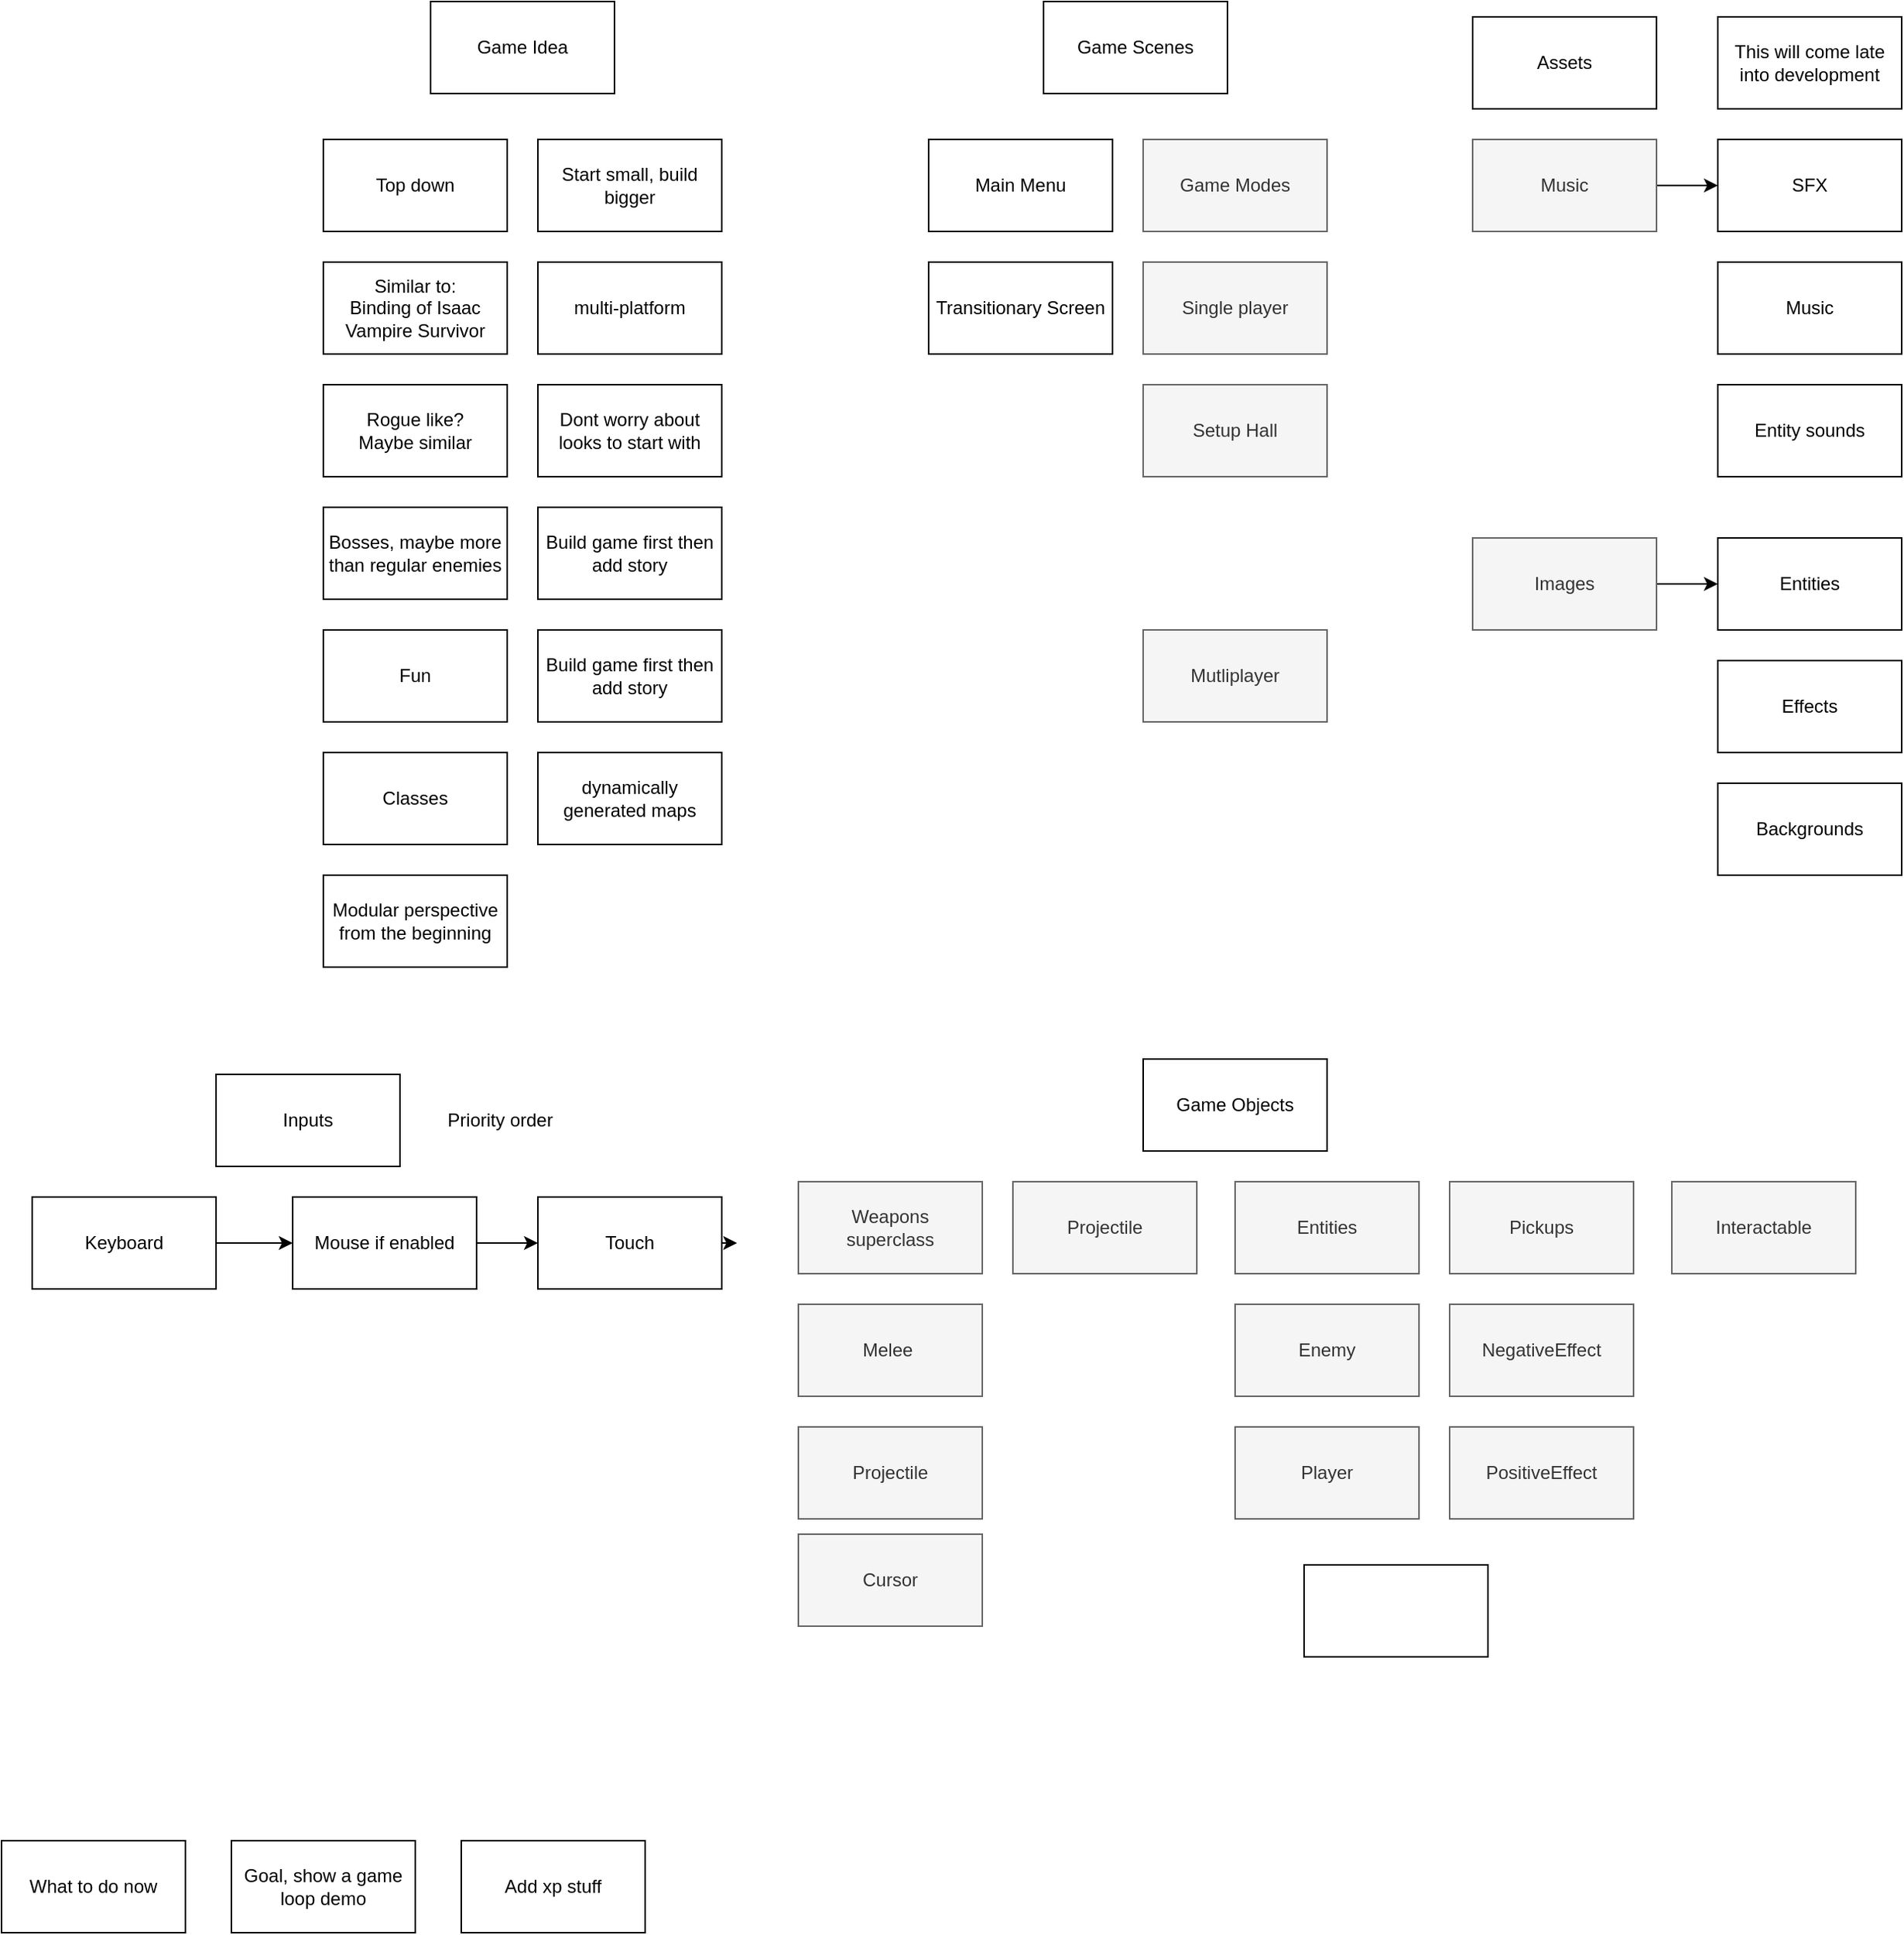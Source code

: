 <mxfile version="21.2.8" type="device">
  <diagram id="4DhgWq-x0jcECN0cGlpm" name="Page-1">
    <mxGraphModel dx="1818" dy="652" grid="1" gridSize="10" guides="1" tooltips="1" connect="1" arrows="1" fold="1" page="1" pageScale="1" pageWidth="850" pageHeight="1100" math="0" shadow="0">
      <root>
        <mxCell id="0" />
        <mxCell id="1" parent="0" />
        <mxCell id="SEv0LuSemTfnAFulbEjK-1" value="Game Idea" style="rounded=0;whiteSpace=wrap;html=1;" parent="1" vertex="1">
          <mxGeometry x="160" y="80" width="120" height="60" as="geometry" />
        </mxCell>
        <mxCell id="SEv0LuSemTfnAFulbEjK-2" value="Top down" style="rounded=0;whiteSpace=wrap;html=1;" parent="1" vertex="1">
          <mxGeometry x="90" y="170" width="120" height="60" as="geometry" />
        </mxCell>
        <mxCell id="SEv0LuSemTfnAFulbEjK-3" value="Similar to:&lt;br&gt;Binding of Isaac&lt;br&gt;Vampire Survivor" style="rounded=0;whiteSpace=wrap;html=1;" parent="1" vertex="1">
          <mxGeometry x="90" y="250" width="120" height="60" as="geometry" />
        </mxCell>
        <mxCell id="SEv0LuSemTfnAFulbEjK-4" value="Rogue like?&lt;br&gt;Maybe similar" style="rounded=0;whiteSpace=wrap;html=1;" parent="1" vertex="1">
          <mxGeometry x="90" y="330" width="120" height="60" as="geometry" />
        </mxCell>
        <mxCell id="SEv0LuSemTfnAFulbEjK-5" value="Bosses, maybe more than regular enemies" style="rounded=0;whiteSpace=wrap;html=1;" parent="1" vertex="1">
          <mxGeometry x="90" y="410" width="120" height="60" as="geometry" />
        </mxCell>
        <mxCell id="SEv0LuSemTfnAFulbEjK-6" value="Fun" style="rounded=0;whiteSpace=wrap;html=1;" parent="1" vertex="1">
          <mxGeometry x="90" y="490" width="120" height="60" as="geometry" />
        </mxCell>
        <mxCell id="SEv0LuSemTfnAFulbEjK-7" value="Classes" style="rounded=0;whiteSpace=wrap;html=1;" parent="1" vertex="1">
          <mxGeometry x="90" y="570" width="120" height="60" as="geometry" />
        </mxCell>
        <mxCell id="SEv0LuSemTfnAFulbEjK-8" value="Modular perspective from the beginning" style="rounded=0;whiteSpace=wrap;html=1;" parent="1" vertex="1">
          <mxGeometry x="90" y="650" width="120" height="60" as="geometry" />
        </mxCell>
        <mxCell id="SEv0LuSemTfnAFulbEjK-9" value="Start small, build bigger" style="rounded=0;whiteSpace=wrap;html=1;" parent="1" vertex="1">
          <mxGeometry x="230" y="170" width="120" height="60" as="geometry" />
        </mxCell>
        <mxCell id="SEv0LuSemTfnAFulbEjK-10" value="multi-platform" style="rounded=0;whiteSpace=wrap;html=1;" parent="1" vertex="1">
          <mxGeometry x="230" y="250" width="120" height="60" as="geometry" />
        </mxCell>
        <mxCell id="SEv0LuSemTfnAFulbEjK-11" value="Dont worry about looks to start with" style="rounded=0;whiteSpace=wrap;html=1;" parent="1" vertex="1">
          <mxGeometry x="230" y="330" width="120" height="60" as="geometry" />
        </mxCell>
        <mxCell id="SEv0LuSemTfnAFulbEjK-12" value="Build game first then add story" style="rounded=0;whiteSpace=wrap;html=1;" parent="1" vertex="1">
          <mxGeometry x="230" y="410" width="120" height="60" as="geometry" />
        </mxCell>
        <mxCell id="SEv0LuSemTfnAFulbEjK-13" value="Build game first then add story" style="rounded=0;whiteSpace=wrap;html=1;" parent="1" vertex="1">
          <mxGeometry x="230" y="490" width="120" height="60" as="geometry" />
        </mxCell>
        <mxCell id="VNGRgtU-YO6I-32RcAAb-3" value="Game Scenes" style="rounded=0;whiteSpace=wrap;html=1;" parent="1" vertex="1">
          <mxGeometry x="560" y="80" width="120" height="60" as="geometry" />
        </mxCell>
        <mxCell id="VNGRgtU-YO6I-32RcAAb-4" value="Main Menu" style="rounded=0;whiteSpace=wrap;html=1;" parent="1" vertex="1">
          <mxGeometry x="485" y="170" width="120" height="60" as="geometry" />
        </mxCell>
        <mxCell id="VNGRgtU-YO6I-32RcAAb-5" value="Game Modes" style="rounded=0;whiteSpace=wrap;html=1;fillColor=#f5f5f5;strokeColor=#666666;fontColor=#333333;" parent="1" vertex="1">
          <mxGeometry x="625" y="170" width="120" height="60" as="geometry" />
        </mxCell>
        <mxCell id="VNGRgtU-YO6I-32RcAAb-6" value="Single player" style="rounded=0;whiteSpace=wrap;html=1;fillColor=#f5f5f5;strokeColor=#666666;fontColor=#333333;" parent="1" vertex="1">
          <mxGeometry x="625" y="250" width="120" height="60" as="geometry" />
        </mxCell>
        <mxCell id="VNGRgtU-YO6I-32RcAAb-7" value="Mutliplayer" style="rounded=0;whiteSpace=wrap;html=1;fillColor=#f5f5f5;strokeColor=#666666;fontColor=#333333;" parent="1" vertex="1">
          <mxGeometry x="625" y="490" width="120" height="60" as="geometry" />
        </mxCell>
        <mxCell id="VNGRgtU-YO6I-32RcAAb-9" value="Setup Hall" style="rounded=0;whiteSpace=wrap;html=1;fillColor=#f5f5f5;strokeColor=#666666;fontColor=#333333;" parent="1" vertex="1">
          <mxGeometry x="625" y="330" width="120" height="60" as="geometry" />
        </mxCell>
        <mxCell id="VNGRgtU-YO6I-32RcAAb-10" value="Transitionary Screen" style="rounded=0;whiteSpace=wrap;html=1;" parent="1" vertex="1">
          <mxGeometry x="485" y="250" width="120" height="60" as="geometry" />
        </mxCell>
        <mxCell id="VNGRgtU-YO6I-32RcAAb-11" value="Game Objects" style="rounded=0;whiteSpace=wrap;html=1;" parent="1" vertex="1">
          <mxGeometry x="625" y="770" width="120" height="60" as="geometry" />
        </mxCell>
        <mxCell id="VNGRgtU-YO6I-32RcAAb-12" value="Enemy" style="rounded=0;whiteSpace=wrap;html=1;fillColor=#f5f5f5;strokeColor=#666666;fontColor=#333333;" parent="1" vertex="1">
          <mxGeometry x="685" y="930" width="120" height="60" as="geometry" />
        </mxCell>
        <mxCell id="VNGRgtU-YO6I-32RcAAb-21" value="Projectile" style="rounded=0;whiteSpace=wrap;html=1;fillColor=#f5f5f5;strokeColor=#666666;fontColor=#333333;" parent="1" vertex="1">
          <mxGeometry x="540" y="850" width="120" height="60" as="geometry" />
        </mxCell>
        <mxCell id="VNGRgtU-YO6I-32RcAAb-22" value="PositiveEffect" style="rounded=0;whiteSpace=wrap;html=1;fillColor=#f5f5f5;strokeColor=#666666;fontColor=#333333;" parent="1" vertex="1">
          <mxGeometry x="825" y="1010" width="120" height="60" as="geometry" />
        </mxCell>
        <mxCell id="VNGRgtU-YO6I-32RcAAb-23" value="NegativeEffect" style="rounded=0;whiteSpace=wrap;html=1;fillColor=#f5f5f5;strokeColor=#666666;fontColor=#333333;" parent="1" vertex="1">
          <mxGeometry x="825" y="930" width="120" height="60" as="geometry" />
        </mxCell>
        <mxCell id="VNGRgtU-YO6I-32RcAAb-29" value="Player" style="rounded=0;whiteSpace=wrap;html=1;fillColor=#f5f5f5;strokeColor=#666666;fontColor=#333333;" parent="1" vertex="1">
          <mxGeometry x="685" y="1010" width="120" height="60" as="geometry" />
        </mxCell>
        <mxCell id="VNGRgtU-YO6I-32RcAAb-30" value="Interactable" style="rounded=0;whiteSpace=wrap;html=1;fillColor=#f5f5f5;strokeColor=#666666;fontColor=#333333;" parent="1" vertex="1">
          <mxGeometry x="970" y="850" width="120" height="60" as="geometry" />
        </mxCell>
        <mxCell id="VNGRgtU-YO6I-32RcAAb-31" value="Entities" style="rounded=0;whiteSpace=wrap;html=1;fillColor=#f5f5f5;strokeColor=#666666;fontColor=#333333;" parent="1" vertex="1">
          <mxGeometry x="685" y="850" width="120" height="60" as="geometry" />
        </mxCell>
        <mxCell id="VNGRgtU-YO6I-32RcAAb-39" value="Pickups" style="rounded=0;whiteSpace=wrap;html=1;fillColor=#f5f5f5;strokeColor=#666666;fontColor=#333333;" parent="1" vertex="1">
          <mxGeometry x="825" y="850" width="120" height="60" as="geometry" />
        </mxCell>
        <mxCell id="VNGRgtU-YO6I-32RcAAb-40" value="Inputs" style="rounded=0;whiteSpace=wrap;html=1;" parent="1" vertex="1">
          <mxGeometry x="20" y="780" width="120" height="60" as="geometry" />
        </mxCell>
        <mxCell id="VNGRgtU-YO6I-32RcAAb-49" value="" style="edgeStyle=orthogonalEdgeStyle;rounded=0;orthogonalLoop=1;jettySize=auto;html=1;" parent="1" source="VNGRgtU-YO6I-32RcAAb-41" target="VNGRgtU-YO6I-32RcAAb-46" edge="1">
          <mxGeometry relative="1" as="geometry" />
        </mxCell>
        <mxCell id="VNGRgtU-YO6I-32RcAAb-41" value="Keyboard" style="rounded=0;whiteSpace=wrap;html=1;" parent="1" vertex="1">
          <mxGeometry x="-100" y="860" width="120" height="60" as="geometry" />
        </mxCell>
        <mxCell id="VNGRgtU-YO6I-32RcAAb-50" value="" style="edgeStyle=orthogonalEdgeStyle;rounded=0;orthogonalLoop=1;jettySize=auto;html=1;" parent="1" source="VNGRgtU-YO6I-32RcAAb-46" target="VNGRgtU-YO6I-32RcAAb-47" edge="1">
          <mxGeometry relative="1" as="geometry" />
        </mxCell>
        <mxCell id="VNGRgtU-YO6I-32RcAAb-46" value="Mouse if enabled" style="rounded=0;whiteSpace=wrap;html=1;" parent="1" vertex="1">
          <mxGeometry x="70" y="860" width="120" height="60" as="geometry" />
        </mxCell>
        <mxCell id="VNGRgtU-YO6I-32RcAAb-52" style="edgeStyle=orthogonalEdgeStyle;rounded=0;orthogonalLoop=1;jettySize=auto;html=1;exitX=1;exitY=0.5;exitDx=0;exitDy=0;" parent="1" source="VNGRgtU-YO6I-32RcAAb-47" edge="1">
          <mxGeometry relative="1" as="geometry">
            <mxPoint x="360" y="889.529" as="targetPoint" />
          </mxGeometry>
        </mxCell>
        <mxCell id="VNGRgtU-YO6I-32RcAAb-47" value="Touch" style="rounded=0;whiteSpace=wrap;html=1;" parent="1" vertex="1">
          <mxGeometry x="230" y="860" width="120" height="60" as="geometry" />
        </mxCell>
        <mxCell id="VNGRgtU-YO6I-32RcAAb-51" value="Priority order" style="text;html=1;align=center;verticalAlign=middle;resizable=0;points=[];autosize=1;strokeColor=none;fillColor=none;" parent="1" vertex="1">
          <mxGeometry x="160" y="795" width="90" height="30" as="geometry" />
        </mxCell>
        <mxCell id="VNGRgtU-YO6I-32RcAAb-53" value="Assets" style="rounded=0;whiteSpace=wrap;html=1;" parent="1" vertex="1">
          <mxGeometry x="840" y="90" width="120" height="60" as="geometry" />
        </mxCell>
        <mxCell id="VNGRgtU-YO6I-32RcAAb-54" value="This will come late into development" style="rounded=0;whiteSpace=wrap;html=1;" parent="1" vertex="1">
          <mxGeometry x="1000" y="90" width="120" height="60" as="geometry" />
        </mxCell>
        <mxCell id="VNGRgtU-YO6I-32RcAAb-66" value="" style="edgeStyle=orthogonalEdgeStyle;rounded=0;orthogonalLoop=1;jettySize=auto;html=1;" parent="1" source="VNGRgtU-YO6I-32RcAAb-56" target="VNGRgtU-YO6I-32RcAAb-59" edge="1">
          <mxGeometry relative="1" as="geometry" />
        </mxCell>
        <mxCell id="VNGRgtU-YO6I-32RcAAb-56" value="Music" style="rounded=0;whiteSpace=wrap;html=1;fillColor=#f5f5f5;strokeColor=#666666;fontColor=#333333;" parent="1" vertex="1">
          <mxGeometry x="840" y="170" width="120" height="60" as="geometry" />
        </mxCell>
        <mxCell id="VNGRgtU-YO6I-32RcAAb-65" value="" style="edgeStyle=orthogonalEdgeStyle;rounded=0;orthogonalLoop=1;jettySize=auto;html=1;" parent="1" source="VNGRgtU-YO6I-32RcAAb-57" target="VNGRgtU-YO6I-32RcAAb-62" edge="1">
          <mxGeometry relative="1" as="geometry" />
        </mxCell>
        <mxCell id="VNGRgtU-YO6I-32RcAAb-57" value="Images" style="rounded=0;whiteSpace=wrap;html=1;fillColor=#f5f5f5;strokeColor=#666666;fontColor=#333333;" parent="1" vertex="1">
          <mxGeometry x="840" y="430" width="120" height="60" as="geometry" />
        </mxCell>
        <mxCell id="VNGRgtU-YO6I-32RcAAb-59" value="SFX" style="rounded=0;whiteSpace=wrap;html=1;" parent="1" vertex="1">
          <mxGeometry x="1000" y="170" width="120" height="60" as="geometry" />
        </mxCell>
        <mxCell id="VNGRgtU-YO6I-32RcAAb-60" value="Music" style="rounded=0;whiteSpace=wrap;html=1;" parent="1" vertex="1">
          <mxGeometry x="1000" y="250" width="120" height="60" as="geometry" />
        </mxCell>
        <mxCell id="VNGRgtU-YO6I-32RcAAb-61" value="Entity sounds" style="rounded=0;whiteSpace=wrap;html=1;" parent="1" vertex="1">
          <mxGeometry x="1000" y="330" width="120" height="60" as="geometry" />
        </mxCell>
        <mxCell id="VNGRgtU-YO6I-32RcAAb-62" value="Entities" style="rounded=0;whiteSpace=wrap;html=1;" parent="1" vertex="1">
          <mxGeometry x="1000" y="430" width="120" height="60" as="geometry" />
        </mxCell>
        <mxCell id="VNGRgtU-YO6I-32RcAAb-63" value="Effects" style="rounded=0;whiteSpace=wrap;html=1;" parent="1" vertex="1">
          <mxGeometry x="1000" y="510" width="120" height="60" as="geometry" />
        </mxCell>
        <mxCell id="VNGRgtU-YO6I-32RcAAb-64" value="Backgrounds" style="rounded=0;whiteSpace=wrap;html=1;" parent="1" vertex="1">
          <mxGeometry x="1000" y="590" width="120" height="60" as="geometry" />
        </mxCell>
        <mxCell id="VNGRgtU-YO6I-32RcAAb-67" value="dynamically generated maps" style="rounded=0;whiteSpace=wrap;html=1;" parent="1" vertex="1">
          <mxGeometry x="230" y="570" width="120" height="60" as="geometry" />
        </mxCell>
        <mxCell id="gclcMIldhGw20DhKoC8o-1" value="Weapons&lt;br&gt;superclass" style="rounded=0;whiteSpace=wrap;html=1;fillColor=#f5f5f5;strokeColor=#666666;fontColor=#333333;" parent="1" vertex="1">
          <mxGeometry x="400" y="850" width="120" height="60" as="geometry" />
        </mxCell>
        <mxCell id="gclcMIldhGw20DhKoC8o-2" value="Melee&lt;span style=&quot;white-space: pre;&quot;&gt; &lt;/span&gt;" style="rounded=0;whiteSpace=wrap;html=1;fillColor=#f5f5f5;strokeColor=#666666;fontColor=#333333;" parent="1" vertex="1">
          <mxGeometry x="400" y="930" width="120" height="60" as="geometry" />
        </mxCell>
        <mxCell id="gclcMIldhGw20DhKoC8o-3" value="Projectile" style="rounded=0;whiteSpace=wrap;html=1;fillColor=#f5f5f5;strokeColor=#666666;fontColor=#333333;" parent="1" vertex="1">
          <mxGeometry x="400" y="1010" width="120" height="60" as="geometry" />
        </mxCell>
        <mxCell id="UtWgTdyQixV4b8QQ8iiF-21" value="" style="whiteSpace=wrap;html=1;" parent="1" vertex="1">
          <mxGeometry x="730" y="1100" width="120" height="60" as="geometry" />
        </mxCell>
        <mxCell id="Lot6dLXQhY954j0RW5Oc-1" value="Cursor" style="rounded=0;whiteSpace=wrap;html=1;fillColor=#f5f5f5;strokeColor=#666666;fontColor=#333333;" vertex="1" parent="1">
          <mxGeometry x="400" y="1080" width="120" height="60" as="geometry" />
        </mxCell>
        <mxCell id="Lot6dLXQhY954j0RW5Oc-2" value="What to do now" style="rounded=0;whiteSpace=wrap;html=1;" vertex="1" parent="1">
          <mxGeometry x="-120" y="1280" width="120" height="60" as="geometry" />
        </mxCell>
        <mxCell id="Lot6dLXQhY954j0RW5Oc-3" value="Goal, show a game loop demo" style="rounded=0;whiteSpace=wrap;html=1;" vertex="1" parent="1">
          <mxGeometry x="30" y="1280" width="120" height="60" as="geometry" />
        </mxCell>
        <mxCell id="Lot6dLXQhY954j0RW5Oc-4" value="Add xp stuff" style="rounded=0;whiteSpace=wrap;html=1;" vertex="1" parent="1">
          <mxGeometry x="180" y="1280" width="120" height="60" as="geometry" />
        </mxCell>
      </root>
    </mxGraphModel>
  </diagram>
</mxfile>
